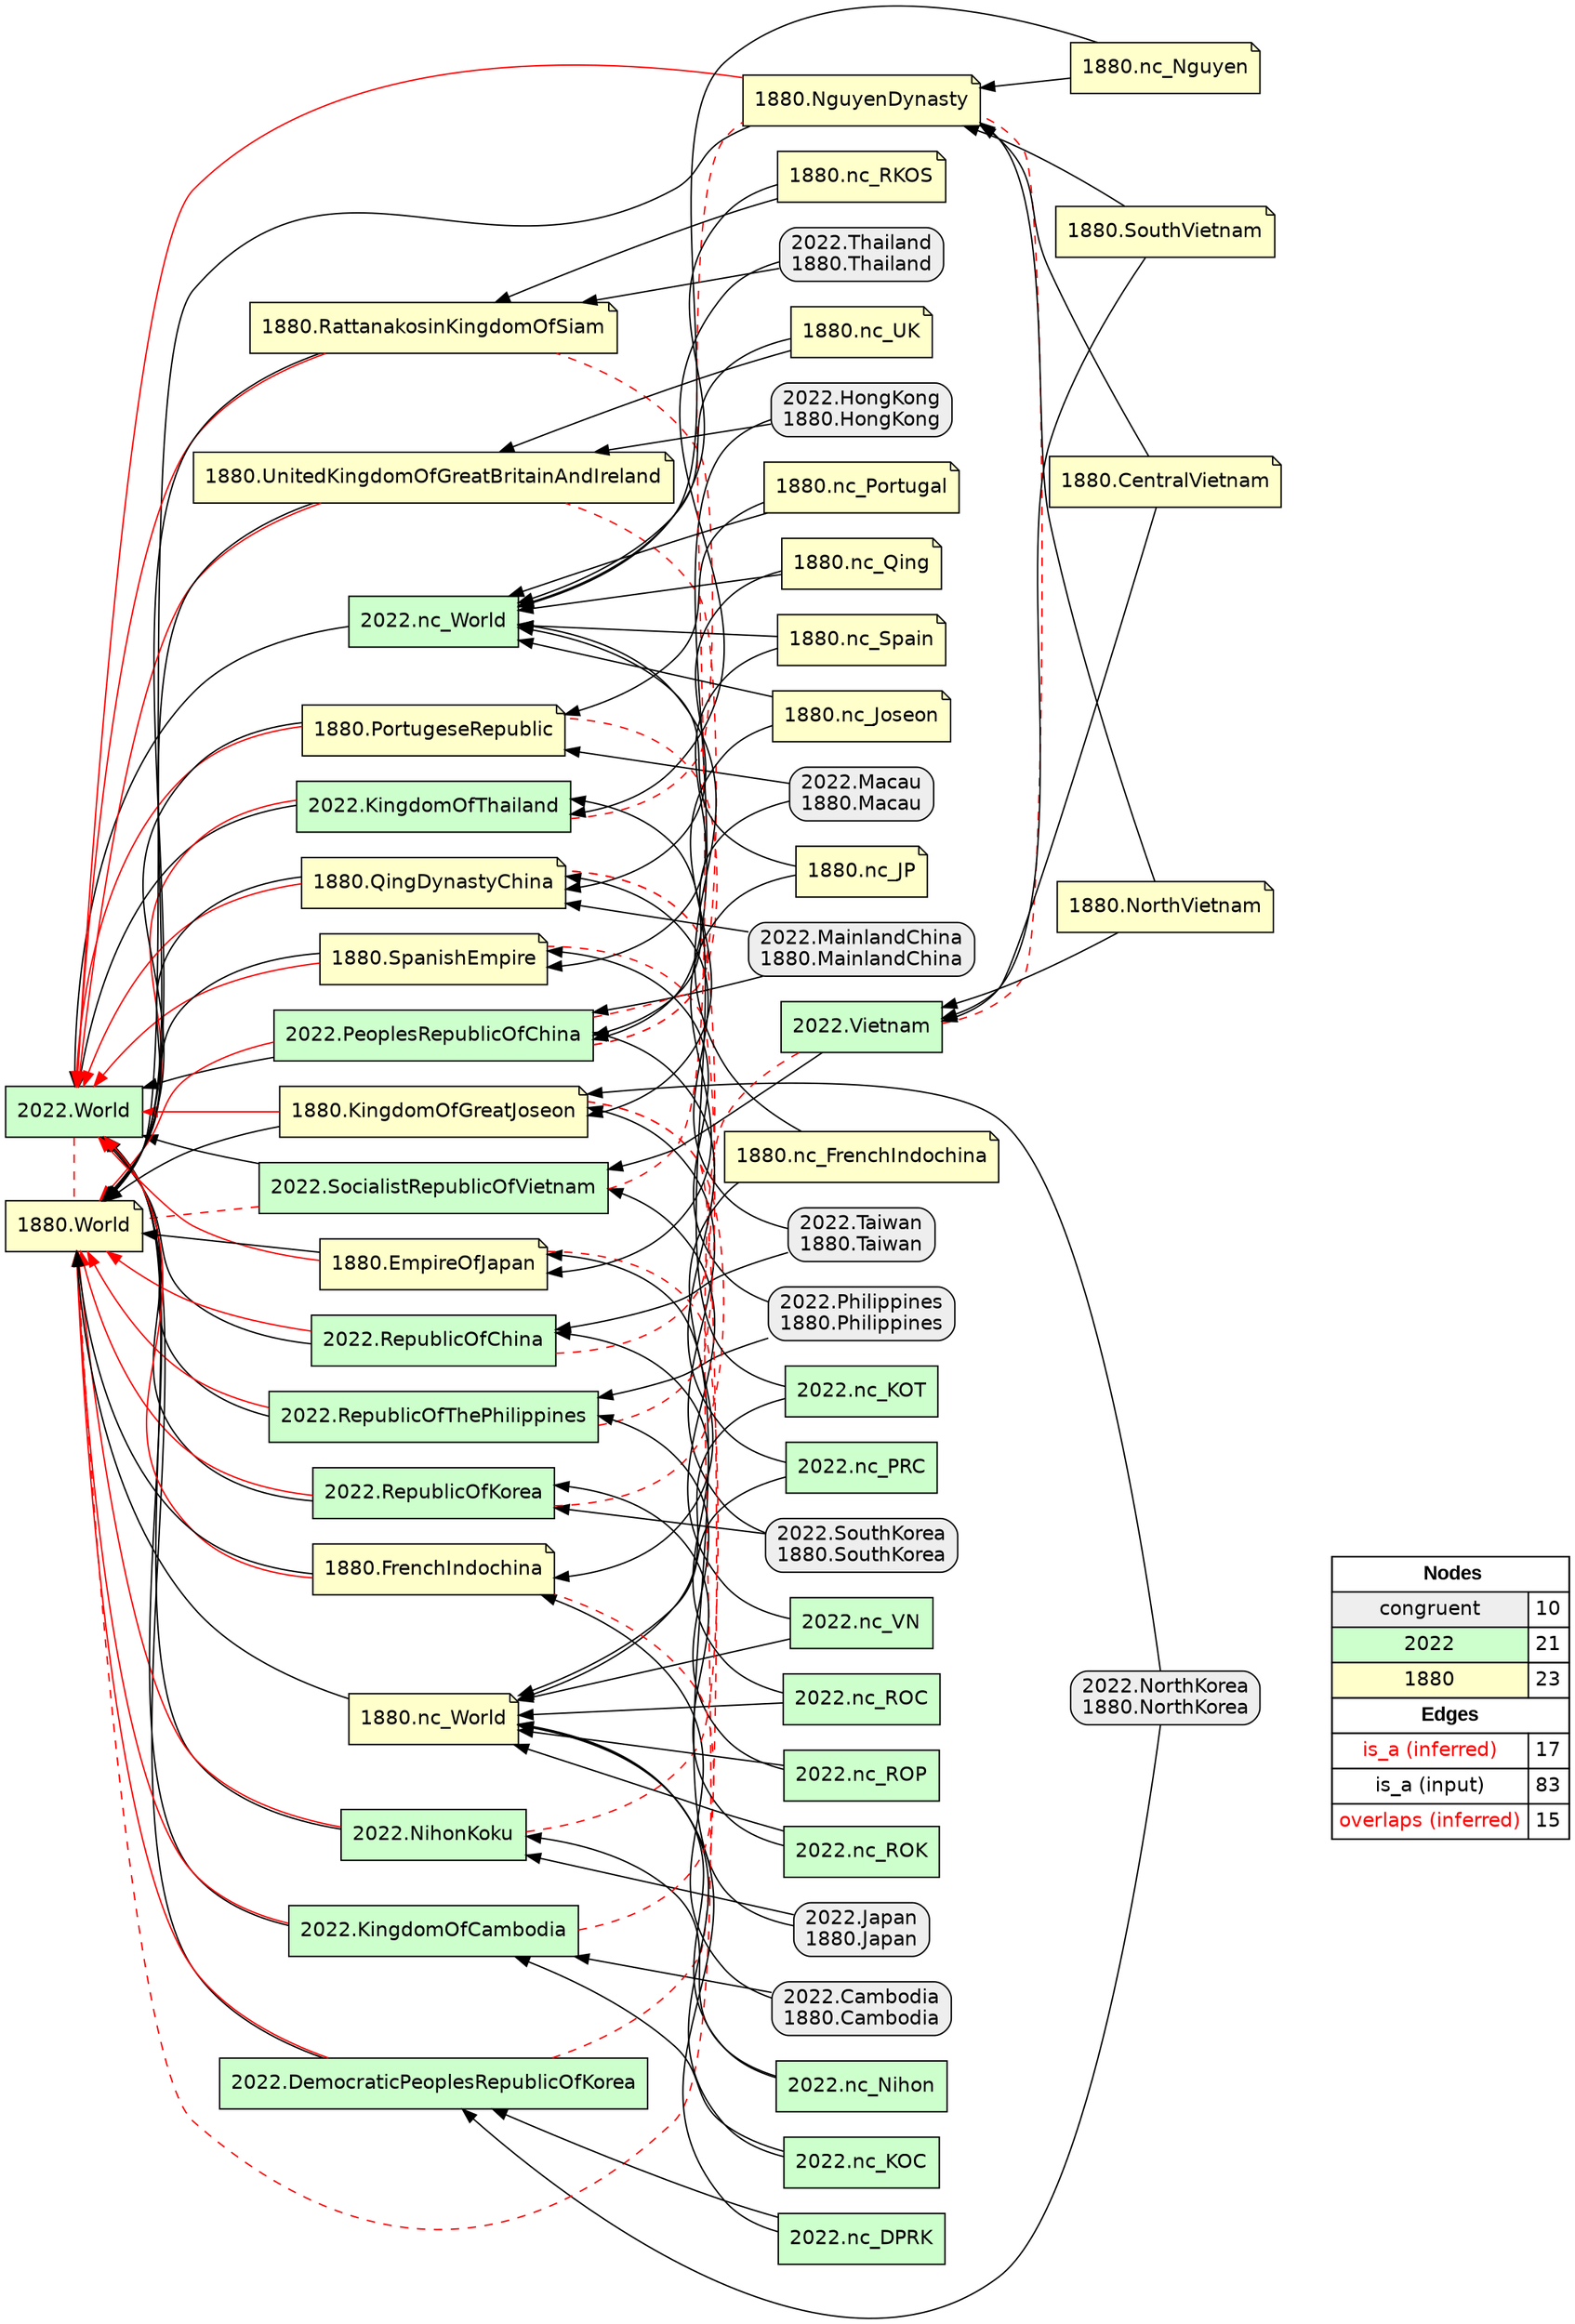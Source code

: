 digraph{
rankdir=RL
node[shape=box style="filled,rounded" fillcolor="#EEEEEE" fontname="helvetica"] 
"2022.NorthKorea\n1880.NorthKorea"
"2022.MainlandChina\n1880.MainlandChina"
"2022.Thailand\n1880.Thailand"
"2022.Japan\n1880.Japan"
"2022.Cambodia\n1880.Cambodia"
"2022.SouthKorea\n1880.SouthKorea"
"2022.HongKong\n1880.HongKong"
"2022.Philippines\n1880.Philippines"
"2022.Macau\n1880.Macau"
"2022.Taiwan\n1880.Taiwan"
node[shape=box style=filled fillcolor="#CCFFCC" fontname="helvetica"] 
"2022.RepublicOfThePhilippines"
"2022.nc_VN"
"2022.SocialistRepublicOfVietnam"
"2022.PeoplesRepublicOfChina"
"2022.RepublicOfKorea"
"2022.DemocraticPeoplesRepublicOfKorea"
"2022.nc_World"
"2022.nc_ROC"
"2022.RepublicOfChina"
"2022.NihonKoku"
"2022.nc_Nihon"
"2022.Vietnam"
"2022.nc_DPRK"
"2022.World"
"2022.KingdomOfThailand"
"2022.nc_PRC"
"2022.nc_ROK"
"2022.nc_KOC"
"2022.nc_KOT"
"2022.nc_ROP"
"2022.KingdomOfCambodia"
node[shape=note style=filled fillcolor="#FFFFCC" fontname="helvetica"] 
"1880.nc_Spain"
"1880.FrenchIndochina"
"1880.nc_Portugal"
"1880.SouthVietnam"
"1880.nc_Joseon"
"1880.SpanishEmpire"
"1880.CentralVietnam"
"1880.NguyenDynasty"
"1880.KingdomOfGreatJoseon"
"1880.nc_FrenchIndochina"
"1880.nc_Qing"
"1880.World"
"1880.EmpireOfJapan"
"1880.nc_UK"
"1880.nc_RKOS"
"1880.QingDynastyChina"
"1880.NorthVietnam"
"1880.UnitedKingdomOfGreatBritainAndIreland"
"1880.nc_World"
"1880.PortugeseRepublic"
"1880.nc_JP"
"1880.RattanakosinKingdomOfSiam"
"1880.nc_Nguyen"
edge[arrowhead=normal style=solid color="#FF0000" constraint=true penwidth=1]
"1880.PortugeseRepublic" -> "2022.World"
"1880.FrenchIndochina" -> "2022.World"
"1880.KingdomOfGreatJoseon" -> "2022.World"
"2022.PeoplesRepublicOfChina" -> "1880.World"
"1880.EmpireOfJapan" -> "2022.World"
"2022.DemocraticPeoplesRepublicOfKorea" -> "1880.World"
"1880.SpanishEmpire" -> "2022.World"
"1880.QingDynastyChina" -> "2022.World"
"2022.RepublicOfChina" -> "1880.World"
"2022.NihonKoku" -> "1880.World"
"2022.RepublicOfKorea" -> "1880.World"
"2022.KingdomOfCambodia" -> "1880.World"
"2022.RepublicOfThePhilippines" -> "1880.World"
"1880.RattanakosinKingdomOfSiam" -> "2022.World"
"2022.KingdomOfThailand" -> "1880.World"
"1880.NguyenDynasty" -> "2022.World"
"1880.UnitedKingdomOfGreatBritainAndIreland" -> "2022.World"
edge[arrowhead=normal style=solid color="#000000" constraint=true penwidth=1]
"1880.nc_Joseon" -> "2022.nc_World"
"2022.Philippines\n1880.Philippines" -> "1880.SpanishEmpire"
"2022.nc_ROC" -> "2022.RepublicOfChina"
"2022.nc_DPRK" -> "2022.DemocraticPeoplesRepublicOfKorea"
"2022.nc_VN" -> "2022.SocialistRepublicOfVietnam"
"2022.MainlandChina\n1880.MainlandChina" -> "2022.PeoplesRepublicOfChina"
"1880.nc_Spain" -> "2022.nc_World"
"2022.RepublicOfKorea" -> "2022.World"
"1880.PortugeseRepublic" -> "1880.World"
"1880.nc_UK" -> "1880.UnitedKingdomOfGreatBritainAndIreland"
"1880.nc_FrenchIndochina" -> "1880.FrenchIndochina"
"2022.nc_ROK" -> "2022.RepublicOfKorea"
"2022.HongKong\n1880.HongKong" -> "1880.UnitedKingdomOfGreatBritainAndIreland"
"2022.Taiwan\n1880.Taiwan" -> "2022.RepublicOfChina"
"1880.SouthVietnam" -> "2022.Vietnam"
"1880.nc_Nguyen" -> "1880.NguyenDynasty"
"2022.nc_Nihon" -> "2022.NihonKoku"
"1880.SouthVietnam" -> "1880.NguyenDynasty"
"2022.RepublicOfChina" -> "2022.World"
"1880.UnitedKingdomOfGreatBritainAndIreland" -> "1880.World"
"2022.Cambodia\n1880.Cambodia" -> "2022.KingdomOfCambodia"
"1880.nc_Joseon" -> "1880.KingdomOfGreatJoseon"
"2022.SouthKorea\n1880.SouthKorea" -> "2022.RepublicOfKorea"
"2022.nc_KOT" -> "2022.KingdomOfThailand"
"1880.nc_JP" -> "1880.EmpireOfJapan"
"1880.nc_Portugal" -> "2022.nc_World"
"2022.KingdomOfCambodia" -> "2022.World"
"2022.nc_KOT" -> "1880.nc_World"
"2022.nc_ROK" -> "1880.nc_World"
"2022.nc_KOC" -> "1880.nc_World"
"2022.Japan\n1880.Japan" -> "2022.NihonKoku"
"1880.NorthVietnam" -> "1880.NguyenDynasty"
"2022.nc_DPRK" -> "1880.nc_World"
"1880.SpanishEmpire" -> "1880.World"
"1880.FrenchIndochina" -> "1880.World"
"1880.nc_FrenchIndochina" -> "2022.nc_World"
"1880.CentralVietnam" -> "1880.NguyenDynasty"
"1880.CentralVietnam" -> "2022.Vietnam"
"2022.Macau\n1880.Macau" -> "1880.PortugeseRepublic"
"2022.Philippines\n1880.Philippines" -> "2022.RepublicOfThePhilippines"
"1880.nc_UK" -> "2022.nc_World"
"1880.KingdomOfGreatJoseon" -> "1880.World"
"2022.nc_ROP" -> "1880.nc_World"
"1880.EmpireOfJapan" -> "1880.World"
"2022.DemocraticPeoplesRepublicOfKorea" -> "2022.World"
"1880.NorthVietnam" -> "2022.Vietnam"
"2022.NihonKoku" -> "2022.World"
"2022.nc_ROC" -> "1880.nc_World"
"2022.nc_PRC" -> "1880.nc_World"
"2022.nc_VN" -> "1880.nc_World"
"2022.nc_ROP" -> "2022.RepublicOfThePhilippines"
"2022.Thailand\n1880.Thailand" -> "2022.KingdomOfThailand"
"1880.QingDynastyChina" -> "1880.World"
"2022.MainlandChina\n1880.MainlandChina" -> "1880.QingDynastyChina"
"2022.nc_World" -> "2022.World"
"1880.nc_Qing" -> "2022.nc_World"
"1880.nc_Portugal" -> "1880.PortugeseRepublic"
"2022.Vietnam" -> "2022.SocialistRepublicOfVietnam"
"2022.SouthKorea\n1880.SouthKorea" -> "1880.KingdomOfGreatJoseon"
"1880.nc_Nguyen" -> "2022.nc_World"
"2022.RepublicOfThePhilippines" -> "2022.World"
"2022.NorthKorea\n1880.NorthKorea" -> "2022.DemocraticPeoplesRepublicOfKorea"
"1880.RattanakosinKingdomOfSiam" -> "1880.World"
"2022.PeoplesRepublicOfChina" -> "2022.World"
"1880.NguyenDynasty" -> "1880.World"
"2022.nc_Nihon" -> "1880.nc_World"
"2022.Cambodia\n1880.Cambodia" -> "1880.FrenchIndochina"
"2022.Japan\n1880.Japan" -> "1880.EmpireOfJapan"
"1880.nc_Qing" -> "1880.QingDynastyChina"
"2022.Thailand\n1880.Thailand" -> "1880.RattanakosinKingdomOfSiam"
"2022.SocialistRepublicOfVietnam" -> "2022.World"
"1880.nc_Spain" -> "1880.SpanishEmpire"
"1880.nc_World" -> "1880.World"
"2022.NorthKorea\n1880.NorthKorea" -> "1880.KingdomOfGreatJoseon"
"2022.Taiwan\n1880.Taiwan" -> "1880.QingDynastyChina"
"1880.nc_JP" -> "2022.nc_World"
"2022.nc_KOC" -> "2022.KingdomOfCambodia"
"2022.HongKong\n1880.HongKong" -> "2022.PeoplesRepublicOfChina"
"2022.Macau\n1880.Macau" -> "2022.PeoplesRepublicOfChina"
"1880.nc_RKOS" -> "1880.RattanakosinKingdomOfSiam"
"2022.KingdomOfThailand" -> "2022.World"
"2022.nc_PRC" -> "2022.PeoplesRepublicOfChina"
"1880.nc_RKOS" -> "2022.nc_World"
edge[arrowhead=normal style=dotted color="#000000" constraint=true penwidth=1]
edge[arrowhead=none style=dashed color="#FF0000" constraint=false penwidth=1]
"2022.RepublicOfThePhilippines" -> "1880.SpanishEmpire"
"2022.RepublicOfKorea" -> "1880.KingdomOfGreatJoseon"
"2022.PeoplesRepublicOfChina" -> "1880.UnitedKingdomOfGreatBritainAndIreland"
"2022.KingdomOfCambodia" -> "1880.FrenchIndochina"
"2022.KingdomOfThailand" -> "1880.RattanakosinKingdomOfSiam"
"2022.PeoplesRepublicOfChina" -> "1880.PortugeseRepublic"
"2022.World" -> "1880.World"
"2022.DemocraticPeoplesRepublicOfKorea" -> "1880.KingdomOfGreatJoseon"
"2022.SocialistRepublicOfVietnam" -> "1880.World"
"2022.PeoplesRepublicOfChina" -> "1880.QingDynastyChina"
"2022.SocialistRepublicOfVietnam" -> "1880.NguyenDynasty"
"2022.Vietnam" -> "1880.World"
"2022.RepublicOfChina" -> "1880.QingDynastyChina"
"2022.Vietnam" -> "1880.NguyenDynasty"
"2022.NihonKoku" -> "1880.EmpireOfJapan"
node[shape=box] 
{rank=source Legend [fillcolor= white margin=0 label=< 
 <TABLE BORDER="0" CELLBORDER="1" CELLSPACING="0" CELLPADDING="4"> 
<TR> <TD COLSPAN="2"><font face="Arial Black"> Nodes</font></TD> </TR> 
<TR> 
 <TD bgcolor="#EEEEEE" fontname="helvetica">congruent</TD> 
 <TD>10</TD> 
 </TR> 
<TR> 
 <TD bgcolor="#CCFFCC" fontname="helvetica">2022</TD> 
 <TD>21</TD> 
 </TR> 
<TR> 
 <TD bgcolor="#FFFFCC" fontname="helvetica">1880</TD> 
 <TD>23</TD> 
 </TR> 
<TR> <TD COLSPAN="2"><font face = "Arial Black"> Edges </font></TD> </TR> 
<TR> 
 <TD><font color ="#FF0000">is_a (inferred)</font></TD><TD>17</TD>
</TR>
<TR> 
 <TD><font color ="#000000">is_a (input)</font></TD><TD>83</TD>
</TR>
<TR> 
 <TD><font color ="#FF0000">overlaps (inferred)</font></TD><TD>15</TD>
</TR>
</TABLE> 
 >] } 
}